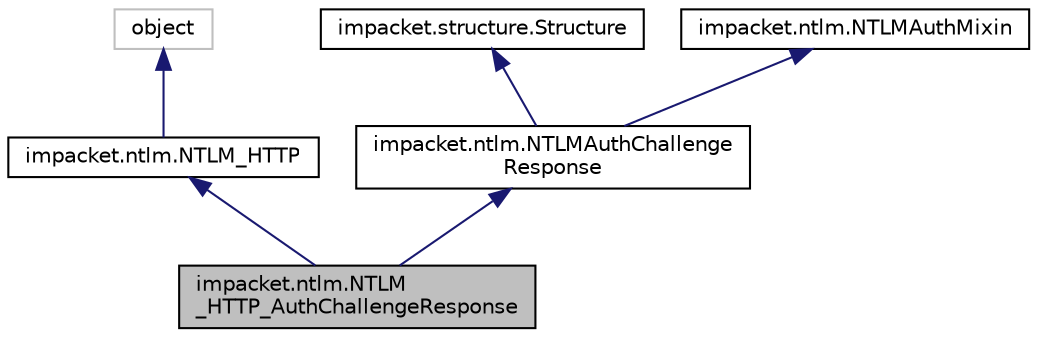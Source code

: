 digraph "impacket.ntlm.NTLM_HTTP_AuthChallengeResponse"
{
  edge [fontname="Helvetica",fontsize="10",labelfontname="Helvetica",labelfontsize="10"];
  node [fontname="Helvetica",fontsize="10",shape=record];
  Node6 [label="impacket.ntlm.NTLM\l_HTTP_AuthChallengeResponse",height=0.2,width=0.4,color="black", fillcolor="grey75", style="filled", fontcolor="black"];
  Node7 -> Node6 [dir="back",color="midnightblue",fontsize="10",style="solid",fontname="Helvetica"];
  Node7 [label="impacket.ntlm.NTLM_HTTP",height=0.2,width=0.4,color="black", fillcolor="white", style="filled",URL="$classimpacket_1_1ntlm_1_1_n_t_l_m___h_t_t_p.html"];
  Node8 -> Node7 [dir="back",color="midnightblue",fontsize="10",style="solid",fontname="Helvetica"];
  Node8 [label="object",height=0.2,width=0.4,color="grey75", fillcolor="white", style="filled"];
  Node9 -> Node6 [dir="back",color="midnightblue",fontsize="10",style="solid",fontname="Helvetica"];
  Node9 [label="impacket.ntlm.NTLMAuthChallenge\lResponse",height=0.2,width=0.4,color="black", fillcolor="white", style="filled",URL="$classimpacket_1_1ntlm_1_1_n_t_l_m_auth_challenge_response.html"];
  Node10 -> Node9 [dir="back",color="midnightblue",fontsize="10",style="solid",fontname="Helvetica"];
  Node10 [label="impacket.structure.Structure",height=0.2,width=0.4,color="black", fillcolor="white", style="filled",URL="$classimpacket_1_1structure_1_1_structure.html"];
  Node11 -> Node9 [dir="back",color="midnightblue",fontsize="10",style="solid",fontname="Helvetica"];
  Node11 [label="impacket.ntlm.NTLMAuthMixin",height=0.2,width=0.4,color="black", fillcolor="white", style="filled",URL="$classimpacket_1_1ntlm_1_1_n_t_l_m_auth_mixin.html"];
}
